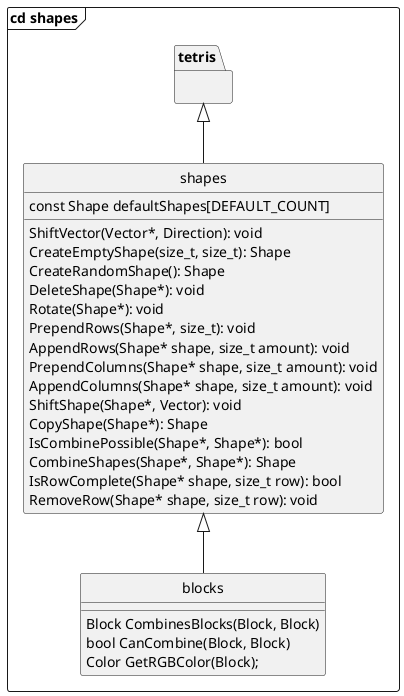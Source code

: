 @startuml
hide circle
top to bottom direction

frame "cd shapes" {
    package tetris {}
    class blocks {
        Block CombinesBlocks(Block, Block)
        bool CanCombine(Block, Block)
        Color GetRGBColor(Block);
    }
    class shapes {
        const Shape defaultShapes[DEFAULT_COUNT]
        ShiftVector(Vector*, Direction): void
        CreateEmptyShape(size_t, size_t): Shape
        CreateRandomShape(): Shape
        DeleteShape(Shape*): void
        Rotate(Shape*): void
        PrependRows(Shape*, size_t): void
        AppendRows(Shape* shape, size_t amount): void
        PrependColumns(Shape* shape, size_t amount): void
        AppendColumns(Shape* shape, size_t amount): void
        ShiftShape(Shape*, Vector): void
        CopyShape(Shape*): Shape
        IsCombinePossible(Shape*, Shape*): bool
        CombineShapes(Shape*, Shape*): Shape
        IsRowComplete(Shape* shape, size_t row): bool
        RemoveRow(Shape* shape, size_t row): void
    }

    tetris <|-- shapes
    shapes <|-- blocks
}
@enduml
